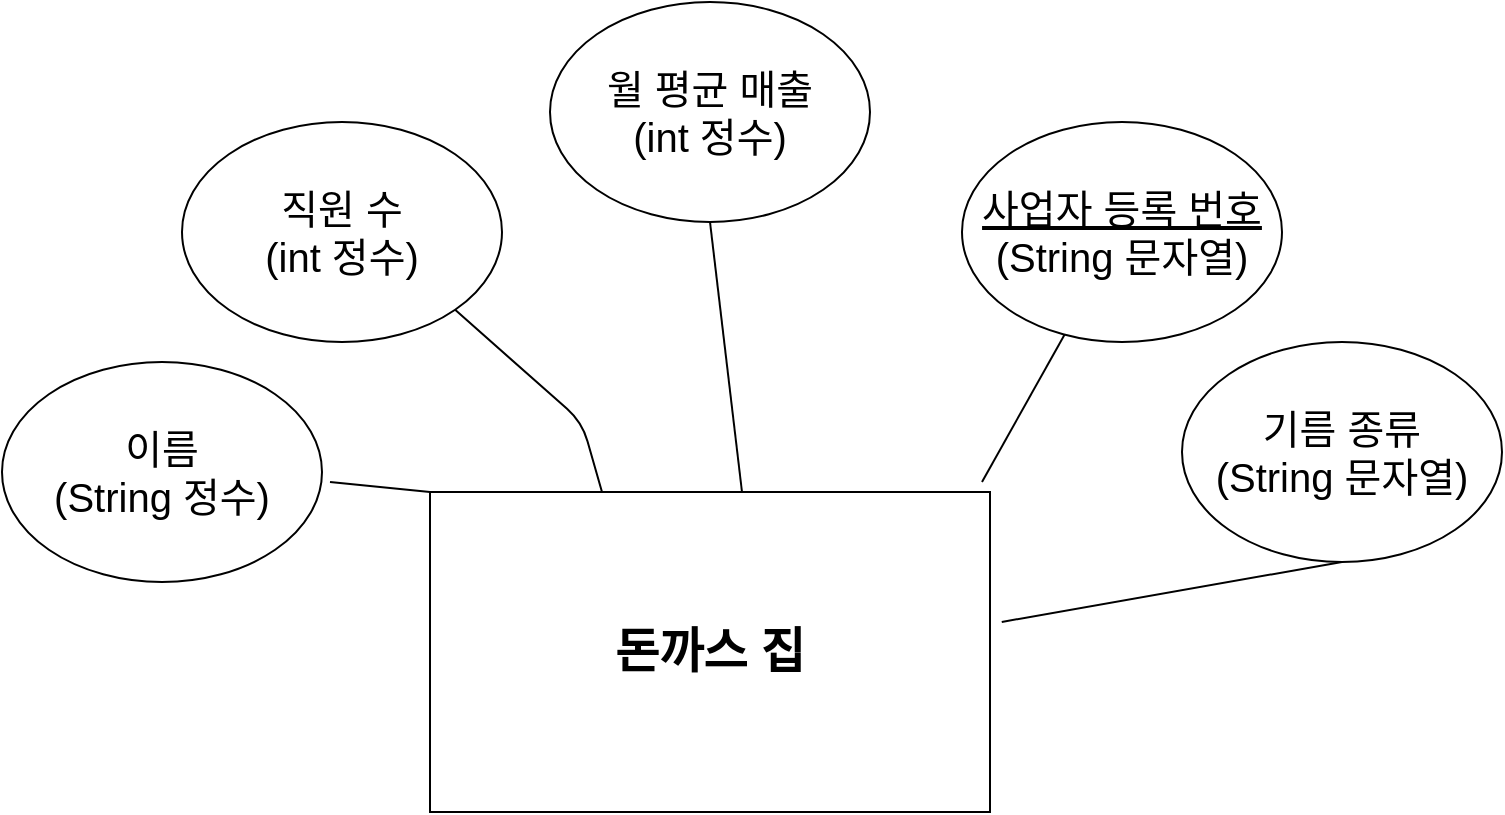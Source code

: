 <mxfile version="14.6.6" type="device"><diagram id="a5XJopjJuTbGU-dBk4dK" name="Page-1"><mxGraphModel dx="606" dy="495" grid="1" gridSize="10" guides="1" tooltips="1" connect="1" arrows="1" fold="1" page="1" pageScale="1" pageWidth="827" pageHeight="1169" math="0" shadow="0"><root><mxCell id="0"/><mxCell id="1" parent="0"/><mxCell id="6Zw9F8Jv71smh3tiGrxa-1" value="&lt;h1&gt;돈까스 집&lt;/h1&gt;" style="rounded=0;whiteSpace=wrap;html=1;" parent="1" vertex="1"><mxGeometry x="274" y="505" width="280" height="160" as="geometry"/></mxCell><mxCell id="6Zw9F8Jv71smh3tiGrxa-5" value="&lt;font style=&quot;font-size: 20px&quot;&gt;이름&lt;br&gt;(String 정수)&lt;br&gt;&lt;/font&gt;" style="ellipse;whiteSpace=wrap;html=1;" parent="1" vertex="1"><mxGeometry x="60" y="440" width="160" height="110" as="geometry"/></mxCell><mxCell id="6Zw9F8Jv71smh3tiGrxa-6" value="&lt;font style=&quot;font-size: 20px&quot;&gt;직원 수&lt;br&gt;(int 정수)&lt;br&gt;&lt;/font&gt;" style="ellipse;whiteSpace=wrap;html=1;" parent="1" vertex="1"><mxGeometry x="150" y="320" width="160" height="110" as="geometry"/></mxCell><mxCell id="6Zw9F8Jv71smh3tiGrxa-7" value="&lt;font style=&quot;font-size: 20px&quot;&gt;월 평균 매출&lt;br&gt;(int 정수)&lt;br&gt;&lt;/font&gt;" style="ellipse;whiteSpace=wrap;html=1;" parent="1" vertex="1"><mxGeometry x="334" y="260" width="160" height="110" as="geometry"/></mxCell><mxCell id="6Zw9F8Jv71smh3tiGrxa-8" value="&lt;font style=&quot;font-size: 20px&quot;&gt;&lt;u&gt;사업자 등록 번호&lt;/u&gt;&lt;br&gt;(String 문자열)&lt;br&gt;&lt;/font&gt;" style="ellipse;whiteSpace=wrap;html=1;" parent="1" vertex="1"><mxGeometry x="540" y="320" width="160" height="110" as="geometry"/></mxCell><mxCell id="6Zw9F8Jv71smh3tiGrxa-9" value="&lt;font style=&quot;font-size: 20px&quot;&gt;기름 종류&lt;br&gt;(String 문자열)&lt;br&gt;&lt;/font&gt;" style="ellipse;whiteSpace=wrap;html=1;" parent="1" vertex="1"><mxGeometry x="650" y="430" width="160" height="110" as="geometry"/></mxCell><mxCell id="6Zw9F8Jv71smh3tiGrxa-10" value="" style="endArrow=none;html=1;entryX=0.5;entryY=1;entryDx=0;entryDy=0;" parent="1" target="6Zw9F8Jv71smh3tiGrxa-7" edge="1"><mxGeometry width="50" height="50" relative="1" as="geometry"><mxPoint x="430" y="505" as="sourcePoint"/><mxPoint x="480" y="455" as="targetPoint"/></mxGeometry></mxCell><mxCell id="6Zw9F8Jv71smh3tiGrxa-15" value="" style="endArrow=none;html=1;entryX=1;entryY=1;entryDx=0;entryDy=0;" parent="1" target="6Zw9F8Jv71smh3tiGrxa-6" edge="1"><mxGeometry width="50" height="50" relative="1" as="geometry"><mxPoint x="360" y="505" as="sourcePoint"/><mxPoint x="410" y="455" as="targetPoint"/><Array as="points"><mxPoint x="350" y="470"/></Array></mxGeometry></mxCell><mxCell id="6Zw9F8Jv71smh3tiGrxa-18" value="" style="endArrow=none;html=1;" parent="1" edge="1"><mxGeometry width="50" height="50" relative="1" as="geometry"><mxPoint x="224" y="500" as="sourcePoint"/><mxPoint x="274" y="505" as="targetPoint"/></mxGeometry></mxCell><mxCell id="6Zw9F8Jv71smh3tiGrxa-20" value="" style="endArrow=none;html=1;" parent="1" source="6Zw9F8Jv71smh3tiGrxa-8" edge="1"><mxGeometry width="50" height="50" relative="1" as="geometry"><mxPoint x="610" y="250" as="sourcePoint"/><mxPoint x="550" y="500" as="targetPoint"/></mxGeometry></mxCell><mxCell id="6Zw9F8Jv71smh3tiGrxa-21" value="" style="endArrow=none;html=1;exitX=1.021;exitY=0.406;exitDx=0;exitDy=0;exitPerimeter=0;entryX=0.5;entryY=1;entryDx=0;entryDy=0;" parent="1" source="6Zw9F8Jv71smh3tiGrxa-1" target="6Zw9F8Jv71smh3tiGrxa-9" edge="1"><mxGeometry width="50" height="50" relative="1" as="geometry"><mxPoint x="610" y="250" as="sourcePoint"/><mxPoint x="660" y="200" as="targetPoint"/></mxGeometry></mxCell></root></mxGraphModel></diagram></mxfile>